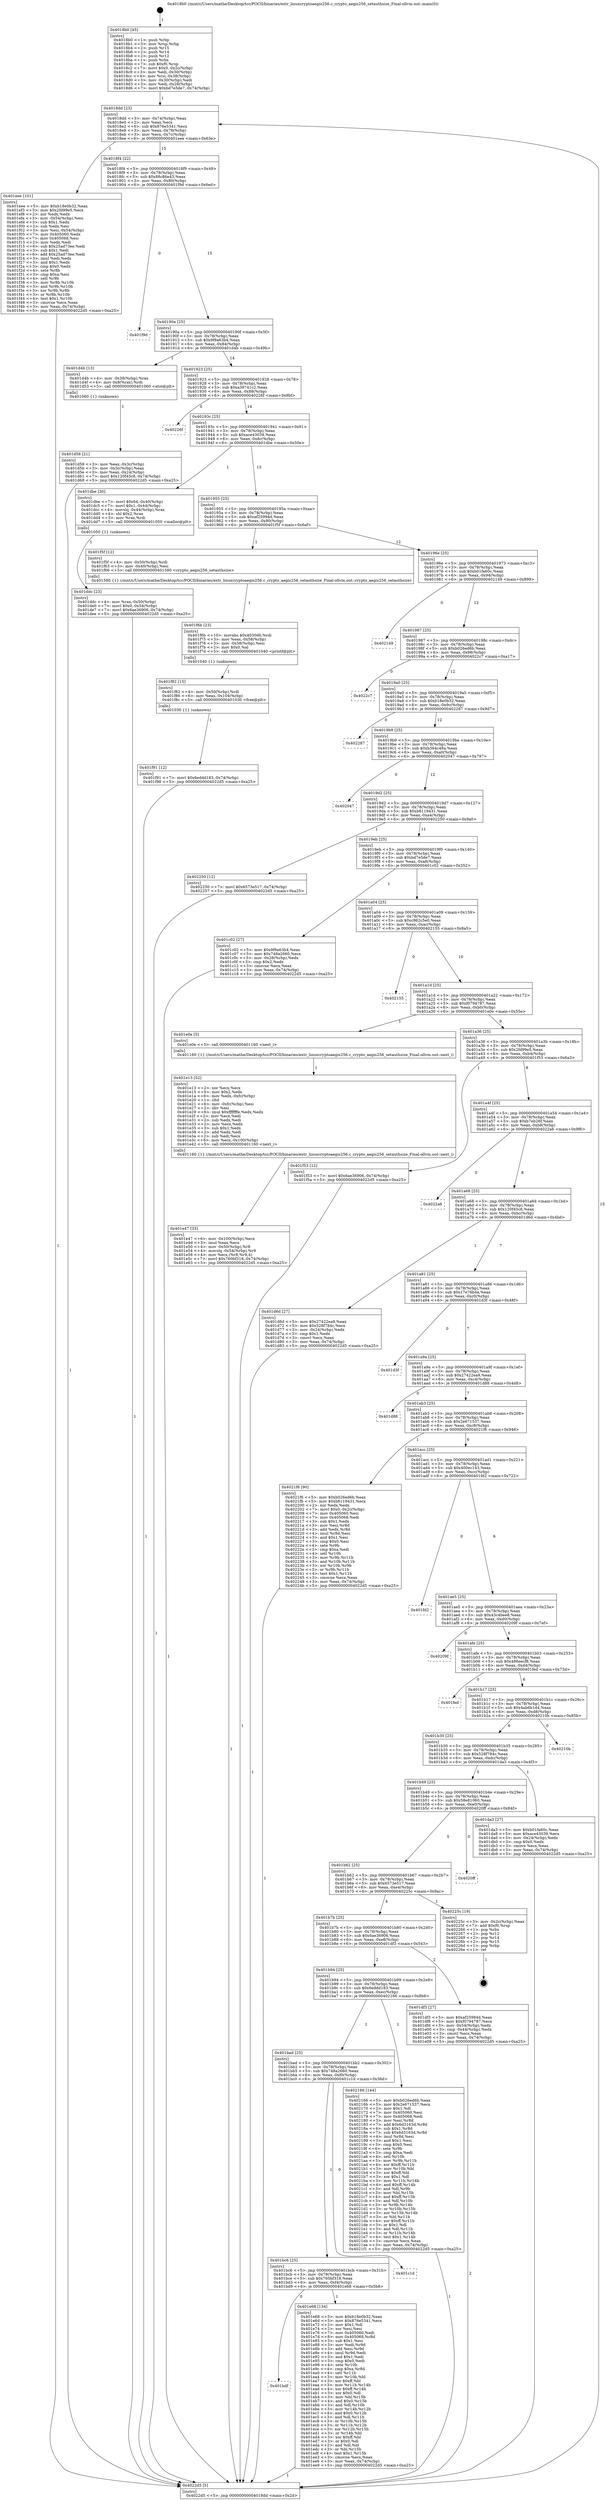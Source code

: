 digraph "0x4018b0" {
  label = "0x4018b0 (/mnt/c/Users/mathe/Desktop/tcc/POCII/binaries/extr_linuxcryptoaegis256.c_crypto_aegis256_setauthsize_Final-ollvm.out::main(0))"
  labelloc = "t"
  node[shape=record]

  Entry [label="",width=0.3,height=0.3,shape=circle,fillcolor=black,style=filled]
  "0x4018dd" [label="{
     0x4018dd [23]\l
     | [instrs]\l
     &nbsp;&nbsp;0x4018dd \<+3\>: mov -0x74(%rbp),%eax\l
     &nbsp;&nbsp;0x4018e0 \<+2\>: mov %eax,%ecx\l
     &nbsp;&nbsp;0x4018e2 \<+6\>: sub $0x876e5341,%ecx\l
     &nbsp;&nbsp;0x4018e8 \<+3\>: mov %eax,-0x78(%rbp)\l
     &nbsp;&nbsp;0x4018eb \<+3\>: mov %ecx,-0x7c(%rbp)\l
     &nbsp;&nbsp;0x4018ee \<+6\>: je 0000000000401eee \<main+0x63e\>\l
  }"]
  "0x401eee" [label="{
     0x401eee [101]\l
     | [instrs]\l
     &nbsp;&nbsp;0x401eee \<+5\>: mov $0xb18e0b32,%eax\l
     &nbsp;&nbsp;0x401ef3 \<+5\>: mov $0x2fd99e5,%ecx\l
     &nbsp;&nbsp;0x401ef8 \<+2\>: xor %edx,%edx\l
     &nbsp;&nbsp;0x401efa \<+3\>: mov -0x54(%rbp),%esi\l
     &nbsp;&nbsp;0x401efd \<+3\>: sub $0x1,%edx\l
     &nbsp;&nbsp;0x401f00 \<+2\>: sub %edx,%esi\l
     &nbsp;&nbsp;0x401f02 \<+3\>: mov %esi,-0x54(%rbp)\l
     &nbsp;&nbsp;0x401f05 \<+7\>: mov 0x405060,%edx\l
     &nbsp;&nbsp;0x401f0c \<+7\>: mov 0x405068,%esi\l
     &nbsp;&nbsp;0x401f13 \<+2\>: mov %edx,%edi\l
     &nbsp;&nbsp;0x401f15 \<+6\>: sub $0x25ad73ee,%edi\l
     &nbsp;&nbsp;0x401f1b \<+3\>: sub $0x1,%edi\l
     &nbsp;&nbsp;0x401f1e \<+6\>: add $0x25ad73ee,%edi\l
     &nbsp;&nbsp;0x401f24 \<+3\>: imul %edi,%edx\l
     &nbsp;&nbsp;0x401f27 \<+3\>: and $0x1,%edx\l
     &nbsp;&nbsp;0x401f2a \<+3\>: cmp $0x0,%edx\l
     &nbsp;&nbsp;0x401f2d \<+4\>: sete %r8b\l
     &nbsp;&nbsp;0x401f31 \<+3\>: cmp $0xa,%esi\l
     &nbsp;&nbsp;0x401f34 \<+4\>: setl %r9b\l
     &nbsp;&nbsp;0x401f38 \<+3\>: mov %r8b,%r10b\l
     &nbsp;&nbsp;0x401f3b \<+3\>: and %r9b,%r10b\l
     &nbsp;&nbsp;0x401f3e \<+3\>: xor %r9b,%r8b\l
     &nbsp;&nbsp;0x401f41 \<+3\>: or %r8b,%r10b\l
     &nbsp;&nbsp;0x401f44 \<+4\>: test $0x1,%r10b\l
     &nbsp;&nbsp;0x401f48 \<+3\>: cmovne %ecx,%eax\l
     &nbsp;&nbsp;0x401f4b \<+3\>: mov %eax,-0x74(%rbp)\l
     &nbsp;&nbsp;0x401f4e \<+5\>: jmp 00000000004022d5 \<main+0xa25\>\l
  }"]
  "0x4018f4" [label="{
     0x4018f4 [22]\l
     | [instrs]\l
     &nbsp;&nbsp;0x4018f4 \<+5\>: jmp 00000000004018f9 \<main+0x49\>\l
     &nbsp;&nbsp;0x4018f9 \<+3\>: mov -0x78(%rbp),%eax\l
     &nbsp;&nbsp;0x4018fc \<+5\>: sub $0x88c86e43,%eax\l
     &nbsp;&nbsp;0x401901 \<+3\>: mov %eax,-0x80(%rbp)\l
     &nbsp;&nbsp;0x401904 \<+6\>: je 0000000000401f9d \<main+0x6ed\>\l
  }"]
  Exit [label="",width=0.3,height=0.3,shape=circle,fillcolor=black,style=filled,peripheries=2]
  "0x401f9d" [label="{
     0x401f9d\l
  }", style=dashed]
  "0x40190a" [label="{
     0x40190a [25]\l
     | [instrs]\l
     &nbsp;&nbsp;0x40190a \<+5\>: jmp 000000000040190f \<main+0x5f\>\l
     &nbsp;&nbsp;0x40190f \<+3\>: mov -0x78(%rbp),%eax\l
     &nbsp;&nbsp;0x401912 \<+5\>: sub $0x9f9a63b4,%eax\l
     &nbsp;&nbsp;0x401917 \<+6\>: mov %eax,-0x84(%rbp)\l
     &nbsp;&nbsp;0x40191d \<+6\>: je 0000000000401d4b \<main+0x49b\>\l
  }"]
  "0x401f91" [label="{
     0x401f91 [12]\l
     | [instrs]\l
     &nbsp;&nbsp;0x401f91 \<+7\>: movl $0x6eddd183,-0x74(%rbp)\l
     &nbsp;&nbsp;0x401f98 \<+5\>: jmp 00000000004022d5 \<main+0xa25\>\l
  }"]
  "0x401d4b" [label="{
     0x401d4b [13]\l
     | [instrs]\l
     &nbsp;&nbsp;0x401d4b \<+4\>: mov -0x38(%rbp),%rax\l
     &nbsp;&nbsp;0x401d4f \<+4\>: mov 0x8(%rax),%rdi\l
     &nbsp;&nbsp;0x401d53 \<+5\>: call 0000000000401060 \<atoi@plt\>\l
     | [calls]\l
     &nbsp;&nbsp;0x401060 \{1\} (unknown)\l
  }"]
  "0x401923" [label="{
     0x401923 [25]\l
     | [instrs]\l
     &nbsp;&nbsp;0x401923 \<+5\>: jmp 0000000000401928 \<main+0x78\>\l
     &nbsp;&nbsp;0x401928 \<+3\>: mov -0x78(%rbp),%eax\l
     &nbsp;&nbsp;0x40192b \<+5\>: sub $0xa39741c2,%eax\l
     &nbsp;&nbsp;0x401930 \<+6\>: mov %eax,-0x88(%rbp)\l
     &nbsp;&nbsp;0x401936 \<+6\>: je 000000000040226f \<main+0x9bf\>\l
  }"]
  "0x401f82" [label="{
     0x401f82 [15]\l
     | [instrs]\l
     &nbsp;&nbsp;0x401f82 \<+4\>: mov -0x50(%rbp),%rdi\l
     &nbsp;&nbsp;0x401f86 \<+6\>: mov %eax,-0x104(%rbp)\l
     &nbsp;&nbsp;0x401f8c \<+5\>: call 0000000000401030 \<free@plt\>\l
     | [calls]\l
     &nbsp;&nbsp;0x401030 \{1\} (unknown)\l
  }"]
  "0x40226f" [label="{
     0x40226f\l
  }", style=dashed]
  "0x40193c" [label="{
     0x40193c [25]\l
     | [instrs]\l
     &nbsp;&nbsp;0x40193c \<+5\>: jmp 0000000000401941 \<main+0x91\>\l
     &nbsp;&nbsp;0x401941 \<+3\>: mov -0x78(%rbp),%eax\l
     &nbsp;&nbsp;0x401944 \<+5\>: sub $0xace43039,%eax\l
     &nbsp;&nbsp;0x401949 \<+6\>: mov %eax,-0x8c(%rbp)\l
     &nbsp;&nbsp;0x40194f \<+6\>: je 0000000000401dbe \<main+0x50e\>\l
  }"]
  "0x401f6b" [label="{
     0x401f6b [23]\l
     | [instrs]\l
     &nbsp;&nbsp;0x401f6b \<+10\>: movabs $0x4030d6,%rdi\l
     &nbsp;&nbsp;0x401f75 \<+3\>: mov %eax,-0x58(%rbp)\l
     &nbsp;&nbsp;0x401f78 \<+3\>: mov -0x58(%rbp),%esi\l
     &nbsp;&nbsp;0x401f7b \<+2\>: mov $0x0,%al\l
     &nbsp;&nbsp;0x401f7d \<+5\>: call 0000000000401040 \<printf@plt\>\l
     | [calls]\l
     &nbsp;&nbsp;0x401040 \{1\} (unknown)\l
  }"]
  "0x401dbe" [label="{
     0x401dbe [30]\l
     | [instrs]\l
     &nbsp;&nbsp;0x401dbe \<+7\>: movl $0x64,-0x40(%rbp)\l
     &nbsp;&nbsp;0x401dc5 \<+7\>: movl $0x1,-0x44(%rbp)\l
     &nbsp;&nbsp;0x401dcc \<+4\>: movslq -0x44(%rbp),%rax\l
     &nbsp;&nbsp;0x401dd0 \<+4\>: shl $0x2,%rax\l
     &nbsp;&nbsp;0x401dd4 \<+3\>: mov %rax,%rdi\l
     &nbsp;&nbsp;0x401dd7 \<+5\>: call 0000000000401050 \<malloc@plt\>\l
     | [calls]\l
     &nbsp;&nbsp;0x401050 \{1\} (unknown)\l
  }"]
  "0x401955" [label="{
     0x401955 [25]\l
     | [instrs]\l
     &nbsp;&nbsp;0x401955 \<+5\>: jmp 000000000040195a \<main+0xaa\>\l
     &nbsp;&nbsp;0x40195a \<+3\>: mov -0x78(%rbp),%eax\l
     &nbsp;&nbsp;0x40195d \<+5\>: sub $0xaf25994d,%eax\l
     &nbsp;&nbsp;0x401962 \<+6\>: mov %eax,-0x90(%rbp)\l
     &nbsp;&nbsp;0x401968 \<+6\>: je 0000000000401f5f \<main+0x6af\>\l
  }"]
  "0x401bdf" [label="{
     0x401bdf\l
  }", style=dashed]
  "0x401f5f" [label="{
     0x401f5f [12]\l
     | [instrs]\l
     &nbsp;&nbsp;0x401f5f \<+4\>: mov -0x50(%rbp),%rdi\l
     &nbsp;&nbsp;0x401f63 \<+3\>: mov -0x40(%rbp),%esi\l
     &nbsp;&nbsp;0x401f66 \<+5\>: call 0000000000401580 \<crypto_aegis256_setauthsize\>\l
     | [calls]\l
     &nbsp;&nbsp;0x401580 \{1\} (/mnt/c/Users/mathe/Desktop/tcc/POCII/binaries/extr_linuxcryptoaegis256.c_crypto_aegis256_setauthsize_Final-ollvm.out::crypto_aegis256_setauthsize)\l
  }"]
  "0x40196e" [label="{
     0x40196e [25]\l
     | [instrs]\l
     &nbsp;&nbsp;0x40196e \<+5\>: jmp 0000000000401973 \<main+0xc3\>\l
     &nbsp;&nbsp;0x401973 \<+3\>: mov -0x78(%rbp),%eax\l
     &nbsp;&nbsp;0x401976 \<+5\>: sub $0xb01fa60c,%eax\l
     &nbsp;&nbsp;0x40197b \<+6\>: mov %eax,-0x94(%rbp)\l
     &nbsp;&nbsp;0x401981 \<+6\>: je 0000000000402149 \<main+0x899\>\l
  }"]
  "0x401e68" [label="{
     0x401e68 [134]\l
     | [instrs]\l
     &nbsp;&nbsp;0x401e68 \<+5\>: mov $0xb18e0b32,%eax\l
     &nbsp;&nbsp;0x401e6d \<+5\>: mov $0x876e5341,%ecx\l
     &nbsp;&nbsp;0x401e72 \<+2\>: mov $0x1,%dl\l
     &nbsp;&nbsp;0x401e74 \<+2\>: xor %esi,%esi\l
     &nbsp;&nbsp;0x401e76 \<+7\>: mov 0x405060,%edi\l
     &nbsp;&nbsp;0x401e7d \<+8\>: mov 0x405068,%r8d\l
     &nbsp;&nbsp;0x401e85 \<+3\>: sub $0x1,%esi\l
     &nbsp;&nbsp;0x401e88 \<+3\>: mov %edi,%r9d\l
     &nbsp;&nbsp;0x401e8b \<+3\>: add %esi,%r9d\l
     &nbsp;&nbsp;0x401e8e \<+4\>: imul %r9d,%edi\l
     &nbsp;&nbsp;0x401e92 \<+3\>: and $0x1,%edi\l
     &nbsp;&nbsp;0x401e95 \<+3\>: cmp $0x0,%edi\l
     &nbsp;&nbsp;0x401e98 \<+4\>: sete %r10b\l
     &nbsp;&nbsp;0x401e9c \<+4\>: cmp $0xa,%r8d\l
     &nbsp;&nbsp;0x401ea0 \<+4\>: setl %r11b\l
     &nbsp;&nbsp;0x401ea4 \<+3\>: mov %r10b,%bl\l
     &nbsp;&nbsp;0x401ea7 \<+3\>: xor $0xff,%bl\l
     &nbsp;&nbsp;0x401eaa \<+3\>: mov %r11b,%r14b\l
     &nbsp;&nbsp;0x401ead \<+4\>: xor $0xff,%r14b\l
     &nbsp;&nbsp;0x401eb1 \<+3\>: xor $0x0,%dl\l
     &nbsp;&nbsp;0x401eb4 \<+3\>: mov %bl,%r15b\l
     &nbsp;&nbsp;0x401eb7 \<+4\>: and $0x0,%r15b\l
     &nbsp;&nbsp;0x401ebb \<+3\>: and %dl,%r10b\l
     &nbsp;&nbsp;0x401ebe \<+3\>: mov %r14b,%r12b\l
     &nbsp;&nbsp;0x401ec1 \<+4\>: and $0x0,%r12b\l
     &nbsp;&nbsp;0x401ec5 \<+3\>: and %dl,%r11b\l
     &nbsp;&nbsp;0x401ec8 \<+3\>: or %r10b,%r15b\l
     &nbsp;&nbsp;0x401ecb \<+3\>: or %r11b,%r12b\l
     &nbsp;&nbsp;0x401ece \<+3\>: xor %r12b,%r15b\l
     &nbsp;&nbsp;0x401ed1 \<+3\>: or %r14b,%bl\l
     &nbsp;&nbsp;0x401ed4 \<+3\>: xor $0xff,%bl\l
     &nbsp;&nbsp;0x401ed7 \<+3\>: or $0x0,%dl\l
     &nbsp;&nbsp;0x401eda \<+2\>: and %dl,%bl\l
     &nbsp;&nbsp;0x401edc \<+3\>: or %bl,%r15b\l
     &nbsp;&nbsp;0x401edf \<+4\>: test $0x1,%r15b\l
     &nbsp;&nbsp;0x401ee3 \<+3\>: cmovne %ecx,%eax\l
     &nbsp;&nbsp;0x401ee6 \<+3\>: mov %eax,-0x74(%rbp)\l
     &nbsp;&nbsp;0x401ee9 \<+5\>: jmp 00000000004022d5 \<main+0xa25\>\l
  }"]
  "0x402149" [label="{
     0x402149\l
  }", style=dashed]
  "0x401987" [label="{
     0x401987 [25]\l
     | [instrs]\l
     &nbsp;&nbsp;0x401987 \<+5\>: jmp 000000000040198c \<main+0xdc\>\l
     &nbsp;&nbsp;0x40198c \<+3\>: mov -0x78(%rbp),%eax\l
     &nbsp;&nbsp;0x40198f \<+5\>: sub $0xb026ed6b,%eax\l
     &nbsp;&nbsp;0x401994 \<+6\>: mov %eax,-0x98(%rbp)\l
     &nbsp;&nbsp;0x40199a \<+6\>: je 00000000004022c7 \<main+0xa17\>\l
  }"]
  "0x401bc6" [label="{
     0x401bc6 [25]\l
     | [instrs]\l
     &nbsp;&nbsp;0x401bc6 \<+5\>: jmp 0000000000401bcb \<main+0x31b\>\l
     &nbsp;&nbsp;0x401bcb \<+3\>: mov -0x78(%rbp),%eax\l
     &nbsp;&nbsp;0x401bce \<+5\>: sub $0x760bf318,%eax\l
     &nbsp;&nbsp;0x401bd3 \<+6\>: mov %eax,-0xf4(%rbp)\l
     &nbsp;&nbsp;0x401bd9 \<+6\>: je 0000000000401e68 \<main+0x5b8\>\l
  }"]
  "0x4022c7" [label="{
     0x4022c7\l
  }", style=dashed]
  "0x4019a0" [label="{
     0x4019a0 [25]\l
     | [instrs]\l
     &nbsp;&nbsp;0x4019a0 \<+5\>: jmp 00000000004019a5 \<main+0xf5\>\l
     &nbsp;&nbsp;0x4019a5 \<+3\>: mov -0x78(%rbp),%eax\l
     &nbsp;&nbsp;0x4019a8 \<+5\>: sub $0xb18e0b32,%eax\l
     &nbsp;&nbsp;0x4019ad \<+6\>: mov %eax,-0x9c(%rbp)\l
     &nbsp;&nbsp;0x4019b3 \<+6\>: je 0000000000402287 \<main+0x9d7\>\l
  }"]
  "0x401c1d" [label="{
     0x401c1d\l
  }", style=dashed]
  "0x402287" [label="{
     0x402287\l
  }", style=dashed]
  "0x4019b9" [label="{
     0x4019b9 [25]\l
     | [instrs]\l
     &nbsp;&nbsp;0x4019b9 \<+5\>: jmp 00000000004019be \<main+0x10e\>\l
     &nbsp;&nbsp;0x4019be \<+3\>: mov -0x78(%rbp),%eax\l
     &nbsp;&nbsp;0x4019c1 \<+5\>: sub $0xb364c48a,%eax\l
     &nbsp;&nbsp;0x4019c6 \<+6\>: mov %eax,-0xa0(%rbp)\l
     &nbsp;&nbsp;0x4019cc \<+6\>: je 0000000000402047 \<main+0x797\>\l
  }"]
  "0x401bad" [label="{
     0x401bad [25]\l
     | [instrs]\l
     &nbsp;&nbsp;0x401bad \<+5\>: jmp 0000000000401bb2 \<main+0x302\>\l
     &nbsp;&nbsp;0x401bb2 \<+3\>: mov -0x78(%rbp),%eax\l
     &nbsp;&nbsp;0x401bb5 \<+5\>: sub $0x748a2660,%eax\l
     &nbsp;&nbsp;0x401bba \<+6\>: mov %eax,-0xf0(%rbp)\l
     &nbsp;&nbsp;0x401bc0 \<+6\>: je 0000000000401c1d \<main+0x36d\>\l
  }"]
  "0x402047" [label="{
     0x402047\l
  }", style=dashed]
  "0x4019d2" [label="{
     0x4019d2 [25]\l
     | [instrs]\l
     &nbsp;&nbsp;0x4019d2 \<+5\>: jmp 00000000004019d7 \<main+0x127\>\l
     &nbsp;&nbsp;0x4019d7 \<+3\>: mov -0x78(%rbp),%eax\l
     &nbsp;&nbsp;0x4019da \<+5\>: sub $0xb8119431,%eax\l
     &nbsp;&nbsp;0x4019df \<+6\>: mov %eax,-0xa4(%rbp)\l
     &nbsp;&nbsp;0x4019e5 \<+6\>: je 0000000000402250 \<main+0x9a0\>\l
  }"]
  "0x402166" [label="{
     0x402166 [144]\l
     | [instrs]\l
     &nbsp;&nbsp;0x402166 \<+5\>: mov $0xb026ed6b,%eax\l
     &nbsp;&nbsp;0x40216b \<+5\>: mov $0x2e671537,%ecx\l
     &nbsp;&nbsp;0x402170 \<+2\>: mov $0x1,%dl\l
     &nbsp;&nbsp;0x402172 \<+7\>: mov 0x405060,%esi\l
     &nbsp;&nbsp;0x402179 \<+7\>: mov 0x405068,%edi\l
     &nbsp;&nbsp;0x402180 \<+3\>: mov %esi,%r8d\l
     &nbsp;&nbsp;0x402183 \<+7\>: add $0x6d3163d,%r8d\l
     &nbsp;&nbsp;0x40218a \<+4\>: sub $0x1,%r8d\l
     &nbsp;&nbsp;0x40218e \<+7\>: sub $0x6d3163d,%r8d\l
     &nbsp;&nbsp;0x402195 \<+4\>: imul %r8d,%esi\l
     &nbsp;&nbsp;0x402199 \<+3\>: and $0x1,%esi\l
     &nbsp;&nbsp;0x40219c \<+3\>: cmp $0x0,%esi\l
     &nbsp;&nbsp;0x40219f \<+4\>: sete %r9b\l
     &nbsp;&nbsp;0x4021a3 \<+3\>: cmp $0xa,%edi\l
     &nbsp;&nbsp;0x4021a6 \<+4\>: setl %r10b\l
     &nbsp;&nbsp;0x4021aa \<+3\>: mov %r9b,%r11b\l
     &nbsp;&nbsp;0x4021ad \<+4\>: xor $0xff,%r11b\l
     &nbsp;&nbsp;0x4021b1 \<+3\>: mov %r10b,%bl\l
     &nbsp;&nbsp;0x4021b4 \<+3\>: xor $0xff,%bl\l
     &nbsp;&nbsp;0x4021b7 \<+3\>: xor $0x1,%dl\l
     &nbsp;&nbsp;0x4021ba \<+3\>: mov %r11b,%r14b\l
     &nbsp;&nbsp;0x4021bd \<+4\>: and $0xff,%r14b\l
     &nbsp;&nbsp;0x4021c1 \<+3\>: and %dl,%r9b\l
     &nbsp;&nbsp;0x4021c4 \<+3\>: mov %bl,%r15b\l
     &nbsp;&nbsp;0x4021c7 \<+4\>: and $0xff,%r15b\l
     &nbsp;&nbsp;0x4021cb \<+3\>: and %dl,%r10b\l
     &nbsp;&nbsp;0x4021ce \<+3\>: or %r9b,%r14b\l
     &nbsp;&nbsp;0x4021d1 \<+3\>: or %r10b,%r15b\l
     &nbsp;&nbsp;0x4021d4 \<+3\>: xor %r15b,%r14b\l
     &nbsp;&nbsp;0x4021d7 \<+3\>: or %bl,%r11b\l
     &nbsp;&nbsp;0x4021da \<+4\>: xor $0xff,%r11b\l
     &nbsp;&nbsp;0x4021de \<+3\>: or $0x1,%dl\l
     &nbsp;&nbsp;0x4021e1 \<+3\>: and %dl,%r11b\l
     &nbsp;&nbsp;0x4021e4 \<+3\>: or %r11b,%r14b\l
     &nbsp;&nbsp;0x4021e7 \<+4\>: test $0x1,%r14b\l
     &nbsp;&nbsp;0x4021eb \<+3\>: cmovne %ecx,%eax\l
     &nbsp;&nbsp;0x4021ee \<+3\>: mov %eax,-0x74(%rbp)\l
     &nbsp;&nbsp;0x4021f1 \<+5\>: jmp 00000000004022d5 \<main+0xa25\>\l
  }"]
  "0x402250" [label="{
     0x402250 [12]\l
     | [instrs]\l
     &nbsp;&nbsp;0x402250 \<+7\>: movl $0x6573e517,-0x74(%rbp)\l
     &nbsp;&nbsp;0x402257 \<+5\>: jmp 00000000004022d5 \<main+0xa25\>\l
  }"]
  "0x4019eb" [label="{
     0x4019eb [25]\l
     | [instrs]\l
     &nbsp;&nbsp;0x4019eb \<+5\>: jmp 00000000004019f0 \<main+0x140\>\l
     &nbsp;&nbsp;0x4019f0 \<+3\>: mov -0x78(%rbp),%eax\l
     &nbsp;&nbsp;0x4019f3 \<+5\>: sub $0xbd7e5de7,%eax\l
     &nbsp;&nbsp;0x4019f8 \<+6\>: mov %eax,-0xa8(%rbp)\l
     &nbsp;&nbsp;0x4019fe \<+6\>: je 0000000000401c02 \<main+0x352\>\l
  }"]
  "0x401e47" [label="{
     0x401e47 [33]\l
     | [instrs]\l
     &nbsp;&nbsp;0x401e47 \<+6\>: mov -0x100(%rbp),%ecx\l
     &nbsp;&nbsp;0x401e4d \<+3\>: imul %eax,%ecx\l
     &nbsp;&nbsp;0x401e50 \<+4\>: mov -0x50(%rbp),%r8\l
     &nbsp;&nbsp;0x401e54 \<+4\>: movslq -0x54(%rbp),%r9\l
     &nbsp;&nbsp;0x401e58 \<+4\>: mov %ecx,(%r8,%r9,4)\l
     &nbsp;&nbsp;0x401e5c \<+7\>: movl $0x760bf318,-0x74(%rbp)\l
     &nbsp;&nbsp;0x401e63 \<+5\>: jmp 00000000004022d5 \<main+0xa25\>\l
  }"]
  "0x401c02" [label="{
     0x401c02 [27]\l
     | [instrs]\l
     &nbsp;&nbsp;0x401c02 \<+5\>: mov $0x9f9a63b4,%eax\l
     &nbsp;&nbsp;0x401c07 \<+5\>: mov $0x748a2660,%ecx\l
     &nbsp;&nbsp;0x401c0c \<+3\>: mov -0x28(%rbp),%edx\l
     &nbsp;&nbsp;0x401c0f \<+3\>: cmp $0x2,%edx\l
     &nbsp;&nbsp;0x401c12 \<+3\>: cmovne %ecx,%eax\l
     &nbsp;&nbsp;0x401c15 \<+3\>: mov %eax,-0x74(%rbp)\l
     &nbsp;&nbsp;0x401c18 \<+5\>: jmp 00000000004022d5 \<main+0xa25\>\l
  }"]
  "0x401a04" [label="{
     0x401a04 [25]\l
     | [instrs]\l
     &nbsp;&nbsp;0x401a04 \<+5\>: jmp 0000000000401a09 \<main+0x159\>\l
     &nbsp;&nbsp;0x401a09 \<+3\>: mov -0x78(%rbp),%eax\l
     &nbsp;&nbsp;0x401a0c \<+5\>: sub $0xc962c5e0,%eax\l
     &nbsp;&nbsp;0x401a11 \<+6\>: mov %eax,-0xac(%rbp)\l
     &nbsp;&nbsp;0x401a17 \<+6\>: je 0000000000402155 \<main+0x8a5\>\l
  }"]
  "0x4022d5" [label="{
     0x4022d5 [5]\l
     | [instrs]\l
     &nbsp;&nbsp;0x4022d5 \<+5\>: jmp 00000000004018dd \<main+0x2d\>\l
  }"]
  "0x4018b0" [label="{
     0x4018b0 [45]\l
     | [instrs]\l
     &nbsp;&nbsp;0x4018b0 \<+1\>: push %rbp\l
     &nbsp;&nbsp;0x4018b1 \<+3\>: mov %rsp,%rbp\l
     &nbsp;&nbsp;0x4018b4 \<+2\>: push %r15\l
     &nbsp;&nbsp;0x4018b6 \<+2\>: push %r14\l
     &nbsp;&nbsp;0x4018b8 \<+2\>: push %r12\l
     &nbsp;&nbsp;0x4018ba \<+1\>: push %rbx\l
     &nbsp;&nbsp;0x4018bb \<+7\>: sub $0xf0,%rsp\l
     &nbsp;&nbsp;0x4018c2 \<+7\>: movl $0x0,-0x2c(%rbp)\l
     &nbsp;&nbsp;0x4018c9 \<+3\>: mov %edi,-0x30(%rbp)\l
     &nbsp;&nbsp;0x4018cc \<+4\>: mov %rsi,-0x38(%rbp)\l
     &nbsp;&nbsp;0x4018d0 \<+3\>: mov -0x30(%rbp),%edi\l
     &nbsp;&nbsp;0x4018d3 \<+3\>: mov %edi,-0x28(%rbp)\l
     &nbsp;&nbsp;0x4018d6 \<+7\>: movl $0xbd7e5de7,-0x74(%rbp)\l
  }"]
  "0x401d58" [label="{
     0x401d58 [21]\l
     | [instrs]\l
     &nbsp;&nbsp;0x401d58 \<+3\>: mov %eax,-0x3c(%rbp)\l
     &nbsp;&nbsp;0x401d5b \<+3\>: mov -0x3c(%rbp),%eax\l
     &nbsp;&nbsp;0x401d5e \<+3\>: mov %eax,-0x24(%rbp)\l
     &nbsp;&nbsp;0x401d61 \<+7\>: movl $0x120f45c8,-0x74(%rbp)\l
     &nbsp;&nbsp;0x401d68 \<+5\>: jmp 00000000004022d5 \<main+0xa25\>\l
  }"]
  "0x401e13" [label="{
     0x401e13 [52]\l
     | [instrs]\l
     &nbsp;&nbsp;0x401e13 \<+2\>: xor %ecx,%ecx\l
     &nbsp;&nbsp;0x401e15 \<+5\>: mov $0x2,%edx\l
     &nbsp;&nbsp;0x401e1a \<+6\>: mov %edx,-0xfc(%rbp)\l
     &nbsp;&nbsp;0x401e20 \<+1\>: cltd\l
     &nbsp;&nbsp;0x401e21 \<+6\>: mov -0xfc(%rbp),%esi\l
     &nbsp;&nbsp;0x401e27 \<+2\>: idiv %esi\l
     &nbsp;&nbsp;0x401e29 \<+6\>: imul $0xfffffffe,%edx,%edx\l
     &nbsp;&nbsp;0x401e2f \<+2\>: mov %ecx,%edi\l
     &nbsp;&nbsp;0x401e31 \<+2\>: sub %edx,%edi\l
     &nbsp;&nbsp;0x401e33 \<+2\>: mov %ecx,%edx\l
     &nbsp;&nbsp;0x401e35 \<+3\>: sub $0x1,%edx\l
     &nbsp;&nbsp;0x401e38 \<+2\>: add %edx,%edi\l
     &nbsp;&nbsp;0x401e3a \<+2\>: sub %edi,%ecx\l
     &nbsp;&nbsp;0x401e3c \<+6\>: mov %ecx,-0x100(%rbp)\l
     &nbsp;&nbsp;0x401e42 \<+5\>: call 0000000000401160 \<next_i\>\l
     | [calls]\l
     &nbsp;&nbsp;0x401160 \{1\} (/mnt/c/Users/mathe/Desktop/tcc/POCII/binaries/extr_linuxcryptoaegis256.c_crypto_aegis256_setauthsize_Final-ollvm.out::next_i)\l
  }"]
  "0x402155" [label="{
     0x402155\l
  }", style=dashed]
  "0x401a1d" [label="{
     0x401a1d [25]\l
     | [instrs]\l
     &nbsp;&nbsp;0x401a1d \<+5\>: jmp 0000000000401a22 \<main+0x172\>\l
     &nbsp;&nbsp;0x401a22 \<+3\>: mov -0x78(%rbp),%eax\l
     &nbsp;&nbsp;0x401a25 \<+5\>: sub $0xf0794787,%eax\l
     &nbsp;&nbsp;0x401a2a \<+6\>: mov %eax,-0xb0(%rbp)\l
     &nbsp;&nbsp;0x401a30 \<+6\>: je 0000000000401e0e \<main+0x55e\>\l
  }"]
  "0x401b94" [label="{
     0x401b94 [25]\l
     | [instrs]\l
     &nbsp;&nbsp;0x401b94 \<+5\>: jmp 0000000000401b99 \<main+0x2e9\>\l
     &nbsp;&nbsp;0x401b99 \<+3\>: mov -0x78(%rbp),%eax\l
     &nbsp;&nbsp;0x401b9c \<+5\>: sub $0x6eddd183,%eax\l
     &nbsp;&nbsp;0x401ba1 \<+6\>: mov %eax,-0xec(%rbp)\l
     &nbsp;&nbsp;0x401ba7 \<+6\>: je 0000000000402166 \<main+0x8b6\>\l
  }"]
  "0x401e0e" [label="{
     0x401e0e [5]\l
     | [instrs]\l
     &nbsp;&nbsp;0x401e0e \<+5\>: call 0000000000401160 \<next_i\>\l
     | [calls]\l
     &nbsp;&nbsp;0x401160 \{1\} (/mnt/c/Users/mathe/Desktop/tcc/POCII/binaries/extr_linuxcryptoaegis256.c_crypto_aegis256_setauthsize_Final-ollvm.out::next_i)\l
  }"]
  "0x401a36" [label="{
     0x401a36 [25]\l
     | [instrs]\l
     &nbsp;&nbsp;0x401a36 \<+5\>: jmp 0000000000401a3b \<main+0x18b\>\l
     &nbsp;&nbsp;0x401a3b \<+3\>: mov -0x78(%rbp),%eax\l
     &nbsp;&nbsp;0x401a3e \<+5\>: sub $0x2fd99e5,%eax\l
     &nbsp;&nbsp;0x401a43 \<+6\>: mov %eax,-0xb4(%rbp)\l
     &nbsp;&nbsp;0x401a49 \<+6\>: je 0000000000401f53 \<main+0x6a3\>\l
  }"]
  "0x401df3" [label="{
     0x401df3 [27]\l
     | [instrs]\l
     &nbsp;&nbsp;0x401df3 \<+5\>: mov $0xaf25994d,%eax\l
     &nbsp;&nbsp;0x401df8 \<+5\>: mov $0xf0794787,%ecx\l
     &nbsp;&nbsp;0x401dfd \<+3\>: mov -0x54(%rbp),%edx\l
     &nbsp;&nbsp;0x401e00 \<+3\>: cmp -0x44(%rbp),%edx\l
     &nbsp;&nbsp;0x401e03 \<+3\>: cmovl %ecx,%eax\l
     &nbsp;&nbsp;0x401e06 \<+3\>: mov %eax,-0x74(%rbp)\l
     &nbsp;&nbsp;0x401e09 \<+5\>: jmp 00000000004022d5 \<main+0xa25\>\l
  }"]
  "0x401f53" [label="{
     0x401f53 [12]\l
     | [instrs]\l
     &nbsp;&nbsp;0x401f53 \<+7\>: movl $0x6ae36906,-0x74(%rbp)\l
     &nbsp;&nbsp;0x401f5a \<+5\>: jmp 00000000004022d5 \<main+0xa25\>\l
  }"]
  "0x401a4f" [label="{
     0x401a4f [25]\l
     | [instrs]\l
     &nbsp;&nbsp;0x401a4f \<+5\>: jmp 0000000000401a54 \<main+0x1a4\>\l
     &nbsp;&nbsp;0x401a54 \<+3\>: mov -0x78(%rbp),%eax\l
     &nbsp;&nbsp;0x401a57 \<+5\>: sub $0xb7eb26f,%eax\l
     &nbsp;&nbsp;0x401a5c \<+6\>: mov %eax,-0xb8(%rbp)\l
     &nbsp;&nbsp;0x401a62 \<+6\>: je 00000000004022a6 \<main+0x9f6\>\l
  }"]
  "0x401b7b" [label="{
     0x401b7b [25]\l
     | [instrs]\l
     &nbsp;&nbsp;0x401b7b \<+5\>: jmp 0000000000401b80 \<main+0x2d0\>\l
     &nbsp;&nbsp;0x401b80 \<+3\>: mov -0x78(%rbp),%eax\l
     &nbsp;&nbsp;0x401b83 \<+5\>: sub $0x6ae36906,%eax\l
     &nbsp;&nbsp;0x401b88 \<+6\>: mov %eax,-0xe8(%rbp)\l
     &nbsp;&nbsp;0x401b8e \<+6\>: je 0000000000401df3 \<main+0x543\>\l
  }"]
  "0x4022a6" [label="{
     0x4022a6\l
  }", style=dashed]
  "0x401a68" [label="{
     0x401a68 [25]\l
     | [instrs]\l
     &nbsp;&nbsp;0x401a68 \<+5\>: jmp 0000000000401a6d \<main+0x1bd\>\l
     &nbsp;&nbsp;0x401a6d \<+3\>: mov -0x78(%rbp),%eax\l
     &nbsp;&nbsp;0x401a70 \<+5\>: sub $0x120f45c8,%eax\l
     &nbsp;&nbsp;0x401a75 \<+6\>: mov %eax,-0xbc(%rbp)\l
     &nbsp;&nbsp;0x401a7b \<+6\>: je 0000000000401d6d \<main+0x4bd\>\l
  }"]
  "0x40225c" [label="{
     0x40225c [19]\l
     | [instrs]\l
     &nbsp;&nbsp;0x40225c \<+3\>: mov -0x2c(%rbp),%eax\l
     &nbsp;&nbsp;0x40225f \<+7\>: add $0xf0,%rsp\l
     &nbsp;&nbsp;0x402266 \<+1\>: pop %rbx\l
     &nbsp;&nbsp;0x402267 \<+2\>: pop %r12\l
     &nbsp;&nbsp;0x402269 \<+2\>: pop %r14\l
     &nbsp;&nbsp;0x40226b \<+2\>: pop %r15\l
     &nbsp;&nbsp;0x40226d \<+1\>: pop %rbp\l
     &nbsp;&nbsp;0x40226e \<+1\>: ret\l
  }"]
  "0x401d6d" [label="{
     0x401d6d [27]\l
     | [instrs]\l
     &nbsp;&nbsp;0x401d6d \<+5\>: mov $0x27422ea9,%eax\l
     &nbsp;&nbsp;0x401d72 \<+5\>: mov $0x528f784c,%ecx\l
     &nbsp;&nbsp;0x401d77 \<+3\>: mov -0x24(%rbp),%edx\l
     &nbsp;&nbsp;0x401d7a \<+3\>: cmp $0x1,%edx\l
     &nbsp;&nbsp;0x401d7d \<+3\>: cmovl %ecx,%eax\l
     &nbsp;&nbsp;0x401d80 \<+3\>: mov %eax,-0x74(%rbp)\l
     &nbsp;&nbsp;0x401d83 \<+5\>: jmp 00000000004022d5 \<main+0xa25\>\l
  }"]
  "0x401a81" [label="{
     0x401a81 [25]\l
     | [instrs]\l
     &nbsp;&nbsp;0x401a81 \<+5\>: jmp 0000000000401a86 \<main+0x1d6\>\l
     &nbsp;&nbsp;0x401a86 \<+3\>: mov -0x78(%rbp),%eax\l
     &nbsp;&nbsp;0x401a89 \<+5\>: sub $0x17e76b4a,%eax\l
     &nbsp;&nbsp;0x401a8e \<+6\>: mov %eax,-0xc0(%rbp)\l
     &nbsp;&nbsp;0x401a94 \<+6\>: je 0000000000401d3f \<main+0x48f\>\l
  }"]
  "0x401b62" [label="{
     0x401b62 [25]\l
     | [instrs]\l
     &nbsp;&nbsp;0x401b62 \<+5\>: jmp 0000000000401b67 \<main+0x2b7\>\l
     &nbsp;&nbsp;0x401b67 \<+3\>: mov -0x78(%rbp),%eax\l
     &nbsp;&nbsp;0x401b6a \<+5\>: sub $0x6573e517,%eax\l
     &nbsp;&nbsp;0x401b6f \<+6\>: mov %eax,-0xe4(%rbp)\l
     &nbsp;&nbsp;0x401b75 \<+6\>: je 000000000040225c \<main+0x9ac\>\l
  }"]
  "0x401d3f" [label="{
     0x401d3f\l
  }", style=dashed]
  "0x401a9a" [label="{
     0x401a9a [25]\l
     | [instrs]\l
     &nbsp;&nbsp;0x401a9a \<+5\>: jmp 0000000000401a9f \<main+0x1ef\>\l
     &nbsp;&nbsp;0x401a9f \<+3\>: mov -0x78(%rbp),%eax\l
     &nbsp;&nbsp;0x401aa2 \<+5\>: sub $0x27422ea9,%eax\l
     &nbsp;&nbsp;0x401aa7 \<+6\>: mov %eax,-0xc4(%rbp)\l
     &nbsp;&nbsp;0x401aad \<+6\>: je 0000000000401d88 \<main+0x4d8\>\l
  }"]
  "0x4020ff" [label="{
     0x4020ff\l
  }", style=dashed]
  "0x401d88" [label="{
     0x401d88\l
  }", style=dashed]
  "0x401ab3" [label="{
     0x401ab3 [25]\l
     | [instrs]\l
     &nbsp;&nbsp;0x401ab3 \<+5\>: jmp 0000000000401ab8 \<main+0x208\>\l
     &nbsp;&nbsp;0x401ab8 \<+3\>: mov -0x78(%rbp),%eax\l
     &nbsp;&nbsp;0x401abb \<+5\>: sub $0x2e671537,%eax\l
     &nbsp;&nbsp;0x401ac0 \<+6\>: mov %eax,-0xc8(%rbp)\l
     &nbsp;&nbsp;0x401ac6 \<+6\>: je 00000000004021f6 \<main+0x946\>\l
  }"]
  "0x401ddc" [label="{
     0x401ddc [23]\l
     | [instrs]\l
     &nbsp;&nbsp;0x401ddc \<+4\>: mov %rax,-0x50(%rbp)\l
     &nbsp;&nbsp;0x401de0 \<+7\>: movl $0x0,-0x54(%rbp)\l
     &nbsp;&nbsp;0x401de7 \<+7\>: movl $0x6ae36906,-0x74(%rbp)\l
     &nbsp;&nbsp;0x401dee \<+5\>: jmp 00000000004022d5 \<main+0xa25\>\l
  }"]
  "0x4021f6" [label="{
     0x4021f6 [90]\l
     | [instrs]\l
     &nbsp;&nbsp;0x4021f6 \<+5\>: mov $0xb026ed6b,%eax\l
     &nbsp;&nbsp;0x4021fb \<+5\>: mov $0xb8119431,%ecx\l
     &nbsp;&nbsp;0x402200 \<+2\>: xor %edx,%edx\l
     &nbsp;&nbsp;0x402202 \<+7\>: movl $0x0,-0x2c(%rbp)\l
     &nbsp;&nbsp;0x402209 \<+7\>: mov 0x405060,%esi\l
     &nbsp;&nbsp;0x402210 \<+7\>: mov 0x405068,%edi\l
     &nbsp;&nbsp;0x402217 \<+3\>: sub $0x1,%edx\l
     &nbsp;&nbsp;0x40221a \<+3\>: mov %esi,%r8d\l
     &nbsp;&nbsp;0x40221d \<+3\>: add %edx,%r8d\l
     &nbsp;&nbsp;0x402220 \<+4\>: imul %r8d,%esi\l
     &nbsp;&nbsp;0x402224 \<+3\>: and $0x1,%esi\l
     &nbsp;&nbsp;0x402227 \<+3\>: cmp $0x0,%esi\l
     &nbsp;&nbsp;0x40222a \<+4\>: sete %r9b\l
     &nbsp;&nbsp;0x40222e \<+3\>: cmp $0xa,%edi\l
     &nbsp;&nbsp;0x402231 \<+4\>: setl %r10b\l
     &nbsp;&nbsp;0x402235 \<+3\>: mov %r9b,%r11b\l
     &nbsp;&nbsp;0x402238 \<+3\>: and %r10b,%r11b\l
     &nbsp;&nbsp;0x40223b \<+3\>: xor %r10b,%r9b\l
     &nbsp;&nbsp;0x40223e \<+3\>: or %r9b,%r11b\l
     &nbsp;&nbsp;0x402241 \<+4\>: test $0x1,%r11b\l
     &nbsp;&nbsp;0x402245 \<+3\>: cmovne %ecx,%eax\l
     &nbsp;&nbsp;0x402248 \<+3\>: mov %eax,-0x74(%rbp)\l
     &nbsp;&nbsp;0x40224b \<+5\>: jmp 00000000004022d5 \<main+0xa25\>\l
  }"]
  "0x401acc" [label="{
     0x401acc [25]\l
     | [instrs]\l
     &nbsp;&nbsp;0x401acc \<+5\>: jmp 0000000000401ad1 \<main+0x221\>\l
     &nbsp;&nbsp;0x401ad1 \<+3\>: mov -0x78(%rbp),%eax\l
     &nbsp;&nbsp;0x401ad4 \<+5\>: sub $0x400ec143,%eax\l
     &nbsp;&nbsp;0x401ad9 \<+6\>: mov %eax,-0xcc(%rbp)\l
     &nbsp;&nbsp;0x401adf \<+6\>: je 0000000000401fd2 \<main+0x722\>\l
  }"]
  "0x401b49" [label="{
     0x401b49 [25]\l
     | [instrs]\l
     &nbsp;&nbsp;0x401b49 \<+5\>: jmp 0000000000401b4e \<main+0x29e\>\l
     &nbsp;&nbsp;0x401b4e \<+3\>: mov -0x78(%rbp),%eax\l
     &nbsp;&nbsp;0x401b51 \<+5\>: sub $0x58e81060,%eax\l
     &nbsp;&nbsp;0x401b56 \<+6\>: mov %eax,-0xe0(%rbp)\l
     &nbsp;&nbsp;0x401b5c \<+6\>: je 00000000004020ff \<main+0x84f\>\l
  }"]
  "0x401fd2" [label="{
     0x401fd2\l
  }", style=dashed]
  "0x401ae5" [label="{
     0x401ae5 [25]\l
     | [instrs]\l
     &nbsp;&nbsp;0x401ae5 \<+5\>: jmp 0000000000401aea \<main+0x23a\>\l
     &nbsp;&nbsp;0x401aea \<+3\>: mov -0x78(%rbp),%eax\l
     &nbsp;&nbsp;0x401aed \<+5\>: sub $0x43c4bee8,%eax\l
     &nbsp;&nbsp;0x401af2 \<+6\>: mov %eax,-0xd0(%rbp)\l
     &nbsp;&nbsp;0x401af8 \<+6\>: je 000000000040209f \<main+0x7ef\>\l
  }"]
  "0x401da3" [label="{
     0x401da3 [27]\l
     | [instrs]\l
     &nbsp;&nbsp;0x401da3 \<+5\>: mov $0xb01fa60c,%eax\l
     &nbsp;&nbsp;0x401da8 \<+5\>: mov $0xace43039,%ecx\l
     &nbsp;&nbsp;0x401dad \<+3\>: mov -0x24(%rbp),%edx\l
     &nbsp;&nbsp;0x401db0 \<+3\>: cmp $0x0,%edx\l
     &nbsp;&nbsp;0x401db3 \<+3\>: cmove %ecx,%eax\l
     &nbsp;&nbsp;0x401db6 \<+3\>: mov %eax,-0x74(%rbp)\l
     &nbsp;&nbsp;0x401db9 \<+5\>: jmp 00000000004022d5 \<main+0xa25\>\l
  }"]
  "0x40209f" [label="{
     0x40209f\l
  }", style=dashed]
  "0x401afe" [label="{
     0x401afe [25]\l
     | [instrs]\l
     &nbsp;&nbsp;0x401afe \<+5\>: jmp 0000000000401b03 \<main+0x253\>\l
     &nbsp;&nbsp;0x401b03 \<+3\>: mov -0x78(%rbp),%eax\l
     &nbsp;&nbsp;0x401b06 \<+5\>: sub $0x486eecf8,%eax\l
     &nbsp;&nbsp;0x401b0b \<+6\>: mov %eax,-0xd4(%rbp)\l
     &nbsp;&nbsp;0x401b11 \<+6\>: je 0000000000401fed \<main+0x73d\>\l
  }"]
  "0x401b30" [label="{
     0x401b30 [25]\l
     | [instrs]\l
     &nbsp;&nbsp;0x401b30 \<+5\>: jmp 0000000000401b35 \<main+0x285\>\l
     &nbsp;&nbsp;0x401b35 \<+3\>: mov -0x78(%rbp),%eax\l
     &nbsp;&nbsp;0x401b38 \<+5\>: sub $0x528f784c,%eax\l
     &nbsp;&nbsp;0x401b3d \<+6\>: mov %eax,-0xdc(%rbp)\l
     &nbsp;&nbsp;0x401b43 \<+6\>: je 0000000000401da3 \<main+0x4f3\>\l
  }"]
  "0x401fed" [label="{
     0x401fed\l
  }", style=dashed]
  "0x401b17" [label="{
     0x401b17 [25]\l
     | [instrs]\l
     &nbsp;&nbsp;0x401b17 \<+5\>: jmp 0000000000401b1c \<main+0x26c\>\l
     &nbsp;&nbsp;0x401b1c \<+3\>: mov -0x78(%rbp),%eax\l
     &nbsp;&nbsp;0x401b1f \<+5\>: sub $0x4ab6b1d4,%eax\l
     &nbsp;&nbsp;0x401b24 \<+6\>: mov %eax,-0xd8(%rbp)\l
     &nbsp;&nbsp;0x401b2a \<+6\>: je 000000000040210b \<main+0x85b\>\l
  }"]
  "0x40210b" [label="{
     0x40210b\l
  }", style=dashed]
  Entry -> "0x4018b0" [label=" 1"]
  "0x4018dd" -> "0x401eee" [label=" 1"]
  "0x4018dd" -> "0x4018f4" [label=" 15"]
  "0x40225c" -> Exit [label=" 1"]
  "0x4018f4" -> "0x401f9d" [label=" 0"]
  "0x4018f4" -> "0x40190a" [label=" 15"]
  "0x402250" -> "0x4022d5" [label=" 1"]
  "0x40190a" -> "0x401d4b" [label=" 1"]
  "0x40190a" -> "0x401923" [label=" 14"]
  "0x4021f6" -> "0x4022d5" [label=" 1"]
  "0x401923" -> "0x40226f" [label=" 0"]
  "0x401923" -> "0x40193c" [label=" 14"]
  "0x402166" -> "0x4022d5" [label=" 1"]
  "0x40193c" -> "0x401dbe" [label=" 1"]
  "0x40193c" -> "0x401955" [label=" 13"]
  "0x401f91" -> "0x4022d5" [label=" 1"]
  "0x401955" -> "0x401f5f" [label=" 1"]
  "0x401955" -> "0x40196e" [label=" 12"]
  "0x401f82" -> "0x401f91" [label=" 1"]
  "0x40196e" -> "0x402149" [label=" 0"]
  "0x40196e" -> "0x401987" [label=" 12"]
  "0x401f6b" -> "0x401f82" [label=" 1"]
  "0x401987" -> "0x4022c7" [label=" 0"]
  "0x401987" -> "0x4019a0" [label=" 12"]
  "0x401f53" -> "0x4022d5" [label=" 1"]
  "0x4019a0" -> "0x402287" [label=" 0"]
  "0x4019a0" -> "0x4019b9" [label=" 12"]
  "0x401eee" -> "0x4022d5" [label=" 1"]
  "0x4019b9" -> "0x402047" [label=" 0"]
  "0x4019b9" -> "0x4019d2" [label=" 12"]
  "0x401bc6" -> "0x401bdf" [label=" 0"]
  "0x4019d2" -> "0x402250" [label=" 1"]
  "0x4019d2" -> "0x4019eb" [label=" 11"]
  "0x401bc6" -> "0x401e68" [label=" 1"]
  "0x4019eb" -> "0x401c02" [label=" 1"]
  "0x4019eb" -> "0x401a04" [label=" 10"]
  "0x401c02" -> "0x4022d5" [label=" 1"]
  "0x4018b0" -> "0x4018dd" [label=" 1"]
  "0x4022d5" -> "0x4018dd" [label=" 15"]
  "0x401d4b" -> "0x401d58" [label=" 1"]
  "0x401d58" -> "0x4022d5" [label=" 1"]
  "0x401bad" -> "0x401bc6" [label=" 1"]
  "0x401a04" -> "0x402155" [label=" 0"]
  "0x401a04" -> "0x401a1d" [label=" 10"]
  "0x401bad" -> "0x401c1d" [label=" 0"]
  "0x401a1d" -> "0x401e0e" [label=" 1"]
  "0x401a1d" -> "0x401a36" [label=" 9"]
  "0x401e68" -> "0x4022d5" [label=" 1"]
  "0x401a36" -> "0x401f53" [label=" 1"]
  "0x401a36" -> "0x401a4f" [label=" 8"]
  "0x401b94" -> "0x401bad" [label=" 1"]
  "0x401a4f" -> "0x4022a6" [label=" 0"]
  "0x401a4f" -> "0x401a68" [label=" 8"]
  "0x401f5f" -> "0x401f6b" [label=" 1"]
  "0x401a68" -> "0x401d6d" [label=" 1"]
  "0x401a68" -> "0x401a81" [label=" 7"]
  "0x401d6d" -> "0x4022d5" [label=" 1"]
  "0x401e47" -> "0x4022d5" [label=" 1"]
  "0x401a81" -> "0x401d3f" [label=" 0"]
  "0x401a81" -> "0x401a9a" [label=" 7"]
  "0x401e0e" -> "0x401e13" [label=" 1"]
  "0x401a9a" -> "0x401d88" [label=" 0"]
  "0x401a9a" -> "0x401ab3" [label=" 7"]
  "0x401df3" -> "0x4022d5" [label=" 2"]
  "0x401ab3" -> "0x4021f6" [label=" 1"]
  "0x401ab3" -> "0x401acc" [label=" 6"]
  "0x401b7b" -> "0x401df3" [label=" 2"]
  "0x401acc" -> "0x401fd2" [label=" 0"]
  "0x401acc" -> "0x401ae5" [label=" 6"]
  "0x401b94" -> "0x402166" [label=" 1"]
  "0x401ae5" -> "0x40209f" [label=" 0"]
  "0x401ae5" -> "0x401afe" [label=" 6"]
  "0x401b62" -> "0x401b7b" [label=" 4"]
  "0x401afe" -> "0x401fed" [label=" 0"]
  "0x401afe" -> "0x401b17" [label=" 6"]
  "0x401e13" -> "0x401e47" [label=" 1"]
  "0x401b17" -> "0x40210b" [label=" 0"]
  "0x401b17" -> "0x401b30" [label=" 6"]
  "0x401b62" -> "0x40225c" [label=" 1"]
  "0x401b30" -> "0x401da3" [label=" 1"]
  "0x401b30" -> "0x401b49" [label=" 5"]
  "0x401da3" -> "0x4022d5" [label=" 1"]
  "0x401dbe" -> "0x401ddc" [label=" 1"]
  "0x401ddc" -> "0x4022d5" [label=" 1"]
  "0x401b7b" -> "0x401b94" [label=" 2"]
  "0x401b49" -> "0x4020ff" [label=" 0"]
  "0x401b49" -> "0x401b62" [label=" 5"]
}
